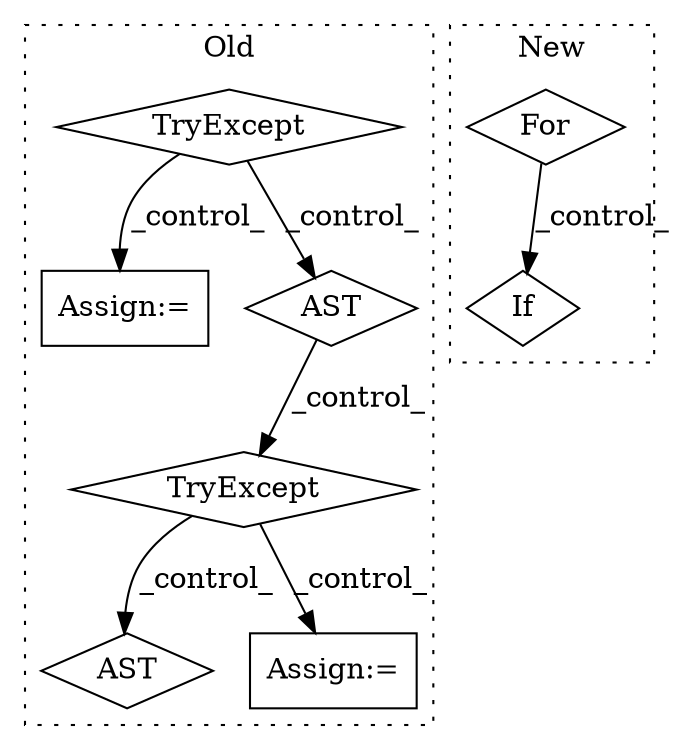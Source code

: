 digraph G {
subgraph cluster0 {
1 [label="TryExcept" a="71" s="377" l="37" shape="diamond"];
3 [label="AST" a="2" s="847,0" l="7,0" shape="diamond"];
4 [label="Assign:=" a="68" s="555" l="3" shape="box"];
6 [label="TryExcept" a="71" s="615" l="47" shape="diamond"];
7 [label="AST" a="2" s="576,0" l="7,0" shape="diamond"];
8 [label="Assign:=" a="68" s="822" l="3" shape="box"];
label = "Old";
style="dotted";
}
subgraph cluster1 {
2 [label="For" a="107" s="581,595" l="4,10" shape="diamond"];
5 [label="If" a="96" s="654" l="3" shape="diamond"];
label = "New";
style="dotted";
}
1 -> 4 [label="_control_"];
1 -> 7 [label="_control_"];
2 -> 5 [label="_control_"];
6 -> 3 [label="_control_"];
6 -> 8 [label="_control_"];
7 -> 6 [label="_control_"];
}